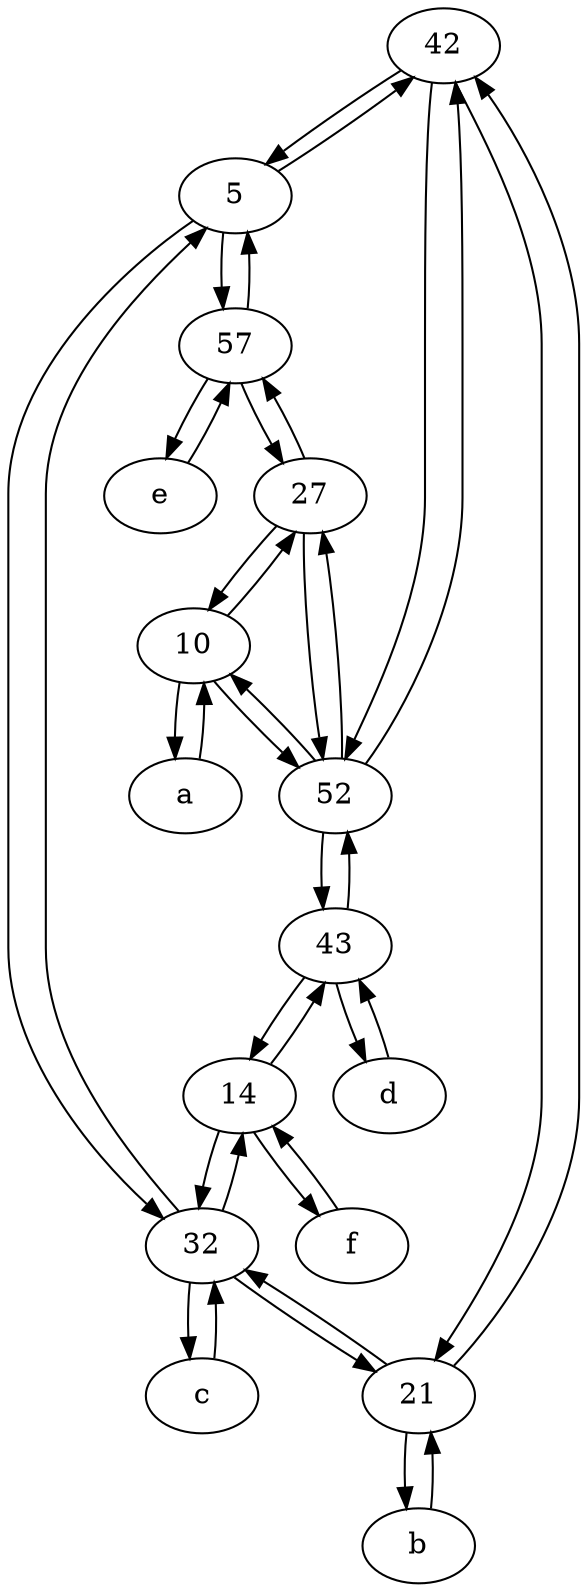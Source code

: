 digraph  {
	42;
	5;
	b [pos="50,20!"];
	27;
	e [pos="30,50!"];
	21;
	c [pos="20,10!"];
	43;
	10;
	14;
	32;
	57;
	f [pos="15,45!"];
	a [pos="40,10!"];
	d [pos="20,30!"];
	52;
	27 -> 10;
	10 -> a;
	42 -> 21;
	43 -> d;
	10 -> 27;
	21 -> 32;
	42 -> 52;
	5 -> 42;
	42 -> 5;
	a -> 10;
	57 -> 27;
	f -> 14;
	43 -> 52;
	32 -> 5;
	14 -> 32;
	e -> 57;
	52 -> 43;
	57 -> e;
	10 -> 52;
	14 -> 43;
	32 -> c;
	43 -> 14;
	52 -> 27;
	5 -> 57;
	d -> 43;
	5 -> 32;
	14 -> f;
	32 -> 21;
	52 -> 42;
	57 -> 5;
	27 -> 57;
	27 -> 52;
	21 -> 42;
	b -> 21;
	21 -> b;
	c -> 32;
	52 -> 10;
	32 -> 14;

	}